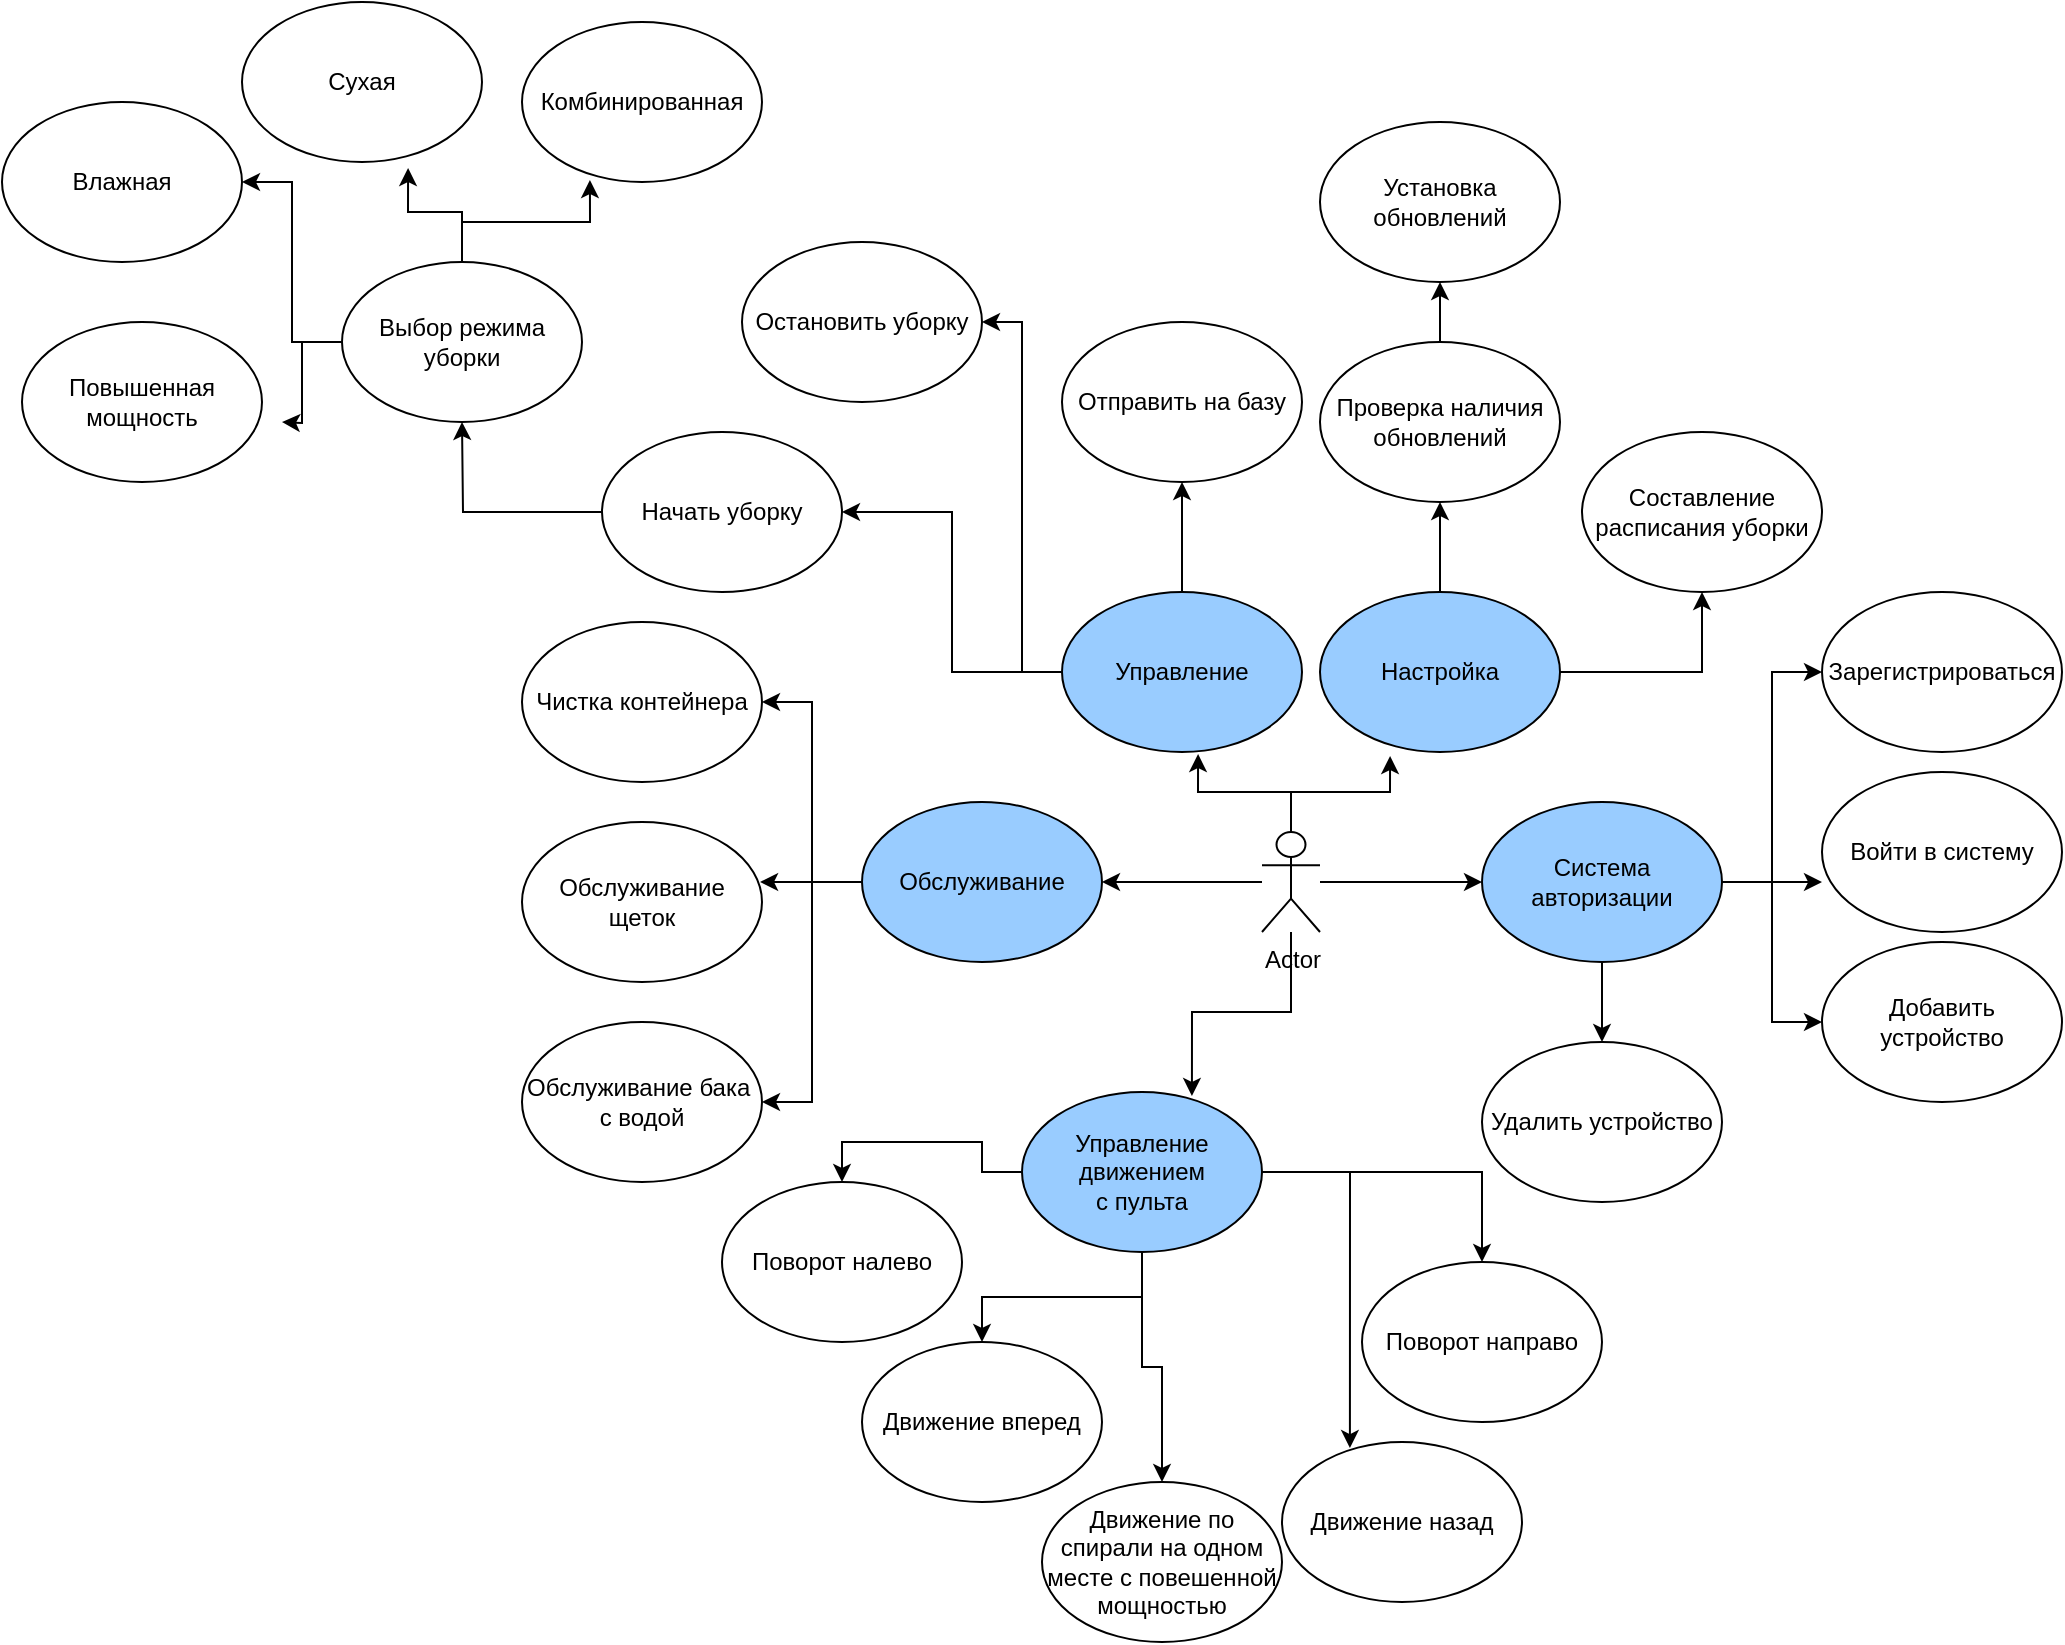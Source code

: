 <mxfile version="21.7.0" type="device">
  <diagram name="Страница — 1" id="1y623O5BNEkvK-RBlUeA">
    <mxGraphModel dx="1899" dy="1616" grid="1" gridSize="10" guides="1" tooltips="1" connect="1" arrows="1" fold="1" page="1" pageScale="1" pageWidth="827" pageHeight="1169" math="0" shadow="0">
      <root>
        <mxCell id="0" />
        <mxCell id="1" parent="0" />
        <mxCell id="G83xwrwfXBNvTgqCgAS6-16" style="edgeStyle=orthogonalEdgeStyle;rounded=0;orthogonalLoop=1;jettySize=auto;html=1;entryX=0.567;entryY=1.013;entryDx=0;entryDy=0;entryPerimeter=0;" edge="1" parent="1" source="G83xwrwfXBNvTgqCgAS6-1" target="G83xwrwfXBNvTgqCgAS6-4">
          <mxGeometry relative="1" as="geometry" />
        </mxCell>
        <mxCell id="G83xwrwfXBNvTgqCgAS6-18" style="edgeStyle=orthogonalEdgeStyle;rounded=0;orthogonalLoop=1;jettySize=auto;html=1;" edge="1" parent="1" source="G83xwrwfXBNvTgqCgAS6-1" target="G83xwrwfXBNvTgqCgAS6-11">
          <mxGeometry relative="1" as="geometry" />
        </mxCell>
        <mxCell id="G83xwrwfXBNvTgqCgAS6-21" style="edgeStyle=orthogonalEdgeStyle;rounded=0;orthogonalLoop=1;jettySize=auto;html=1;entryX=0.708;entryY=0.025;entryDx=0;entryDy=0;entryPerimeter=0;" edge="1" parent="1" source="G83xwrwfXBNvTgqCgAS6-1" target="G83xwrwfXBNvTgqCgAS6-13">
          <mxGeometry relative="1" as="geometry" />
        </mxCell>
        <mxCell id="G83xwrwfXBNvTgqCgAS6-22" style="edgeStyle=orthogonalEdgeStyle;rounded=0;orthogonalLoop=1;jettySize=auto;html=1;entryX=1;entryY=0.5;entryDx=0;entryDy=0;" edge="1" parent="1" source="G83xwrwfXBNvTgqCgAS6-1" target="G83xwrwfXBNvTgqCgAS6-12">
          <mxGeometry relative="1" as="geometry" />
        </mxCell>
        <mxCell id="G83xwrwfXBNvTgqCgAS6-24" style="edgeStyle=orthogonalEdgeStyle;rounded=0;orthogonalLoop=1;jettySize=auto;html=1;entryX=0.292;entryY=1.025;entryDx=0;entryDy=0;entryPerimeter=0;" edge="1" parent="1" source="G83xwrwfXBNvTgqCgAS6-1" target="G83xwrwfXBNvTgqCgAS6-10">
          <mxGeometry relative="1" as="geometry" />
        </mxCell>
        <mxCell id="G83xwrwfXBNvTgqCgAS6-1" value="Actor" style="shape=umlActor;verticalLabelPosition=bottom;verticalAlign=top;html=1;outlineConnect=0;" vertex="1" parent="1">
          <mxGeometry x="380" y="375" width="29" height="50" as="geometry" />
        </mxCell>
        <mxCell id="G83xwrwfXBNvTgqCgAS6-41" style="edgeStyle=orthogonalEdgeStyle;rounded=0;orthogonalLoop=1;jettySize=auto;html=1;entryX=1;entryY=0.5;entryDx=0;entryDy=0;" edge="1" parent="1" source="G83xwrwfXBNvTgqCgAS6-4" target="G83xwrwfXBNvTgqCgAS6-38">
          <mxGeometry relative="1" as="geometry" />
        </mxCell>
        <mxCell id="G83xwrwfXBNvTgqCgAS6-42" style="edgeStyle=orthogonalEdgeStyle;rounded=0;orthogonalLoop=1;jettySize=auto;html=1;" edge="1" parent="1" source="G83xwrwfXBNvTgqCgAS6-4" target="G83xwrwfXBNvTgqCgAS6-40">
          <mxGeometry relative="1" as="geometry" />
        </mxCell>
        <mxCell id="G83xwrwfXBNvTgqCgAS6-43" style="edgeStyle=orthogonalEdgeStyle;rounded=0;orthogonalLoop=1;jettySize=auto;html=1;entryX=1;entryY=0.5;entryDx=0;entryDy=0;" edge="1" parent="1" source="G83xwrwfXBNvTgqCgAS6-4" target="G83xwrwfXBNvTgqCgAS6-39">
          <mxGeometry relative="1" as="geometry" />
        </mxCell>
        <mxCell id="G83xwrwfXBNvTgqCgAS6-4" value="Управление" style="ellipse;whiteSpace=wrap;html=1;fillColor=#99CCFF;" vertex="1" parent="1">
          <mxGeometry x="280" y="255" width="120" height="80" as="geometry" />
        </mxCell>
        <mxCell id="G83xwrwfXBNvTgqCgAS6-34" style="edgeStyle=orthogonalEdgeStyle;rounded=0;orthogonalLoop=1;jettySize=auto;html=1;" edge="1" parent="1" source="G83xwrwfXBNvTgqCgAS6-10">
          <mxGeometry relative="1" as="geometry">
            <mxPoint x="469" y="210" as="targetPoint" />
          </mxGeometry>
        </mxCell>
        <mxCell id="G83xwrwfXBNvTgqCgAS6-37" style="edgeStyle=orthogonalEdgeStyle;rounded=0;orthogonalLoop=1;jettySize=auto;html=1;entryX=0.5;entryY=1;entryDx=0;entryDy=0;" edge="1" parent="1" source="G83xwrwfXBNvTgqCgAS6-10" target="G83xwrwfXBNvTgqCgAS6-32">
          <mxGeometry relative="1" as="geometry" />
        </mxCell>
        <mxCell id="G83xwrwfXBNvTgqCgAS6-10" value="Настройка" style="ellipse;whiteSpace=wrap;html=1;fillColor=#99CCFF;" vertex="1" parent="1">
          <mxGeometry x="409" y="255" width="120" height="80" as="geometry" />
        </mxCell>
        <mxCell id="G83xwrwfXBNvTgqCgAS6-48" style="edgeStyle=orthogonalEdgeStyle;rounded=0;orthogonalLoop=1;jettySize=auto;html=1;entryX=0;entryY=0.5;entryDx=0;entryDy=0;" edge="1" parent="1" source="G83xwrwfXBNvTgqCgAS6-11" target="G83xwrwfXBNvTgqCgAS6-44">
          <mxGeometry relative="1" as="geometry" />
        </mxCell>
        <mxCell id="G83xwrwfXBNvTgqCgAS6-49" style="edgeStyle=orthogonalEdgeStyle;rounded=0;orthogonalLoop=1;jettySize=auto;html=1;entryX=0;entryY=0.688;entryDx=0;entryDy=0;entryPerimeter=0;" edge="1" parent="1" source="G83xwrwfXBNvTgqCgAS6-11" target="G83xwrwfXBNvTgqCgAS6-45">
          <mxGeometry relative="1" as="geometry" />
        </mxCell>
        <mxCell id="G83xwrwfXBNvTgqCgAS6-50" style="edgeStyle=orthogonalEdgeStyle;rounded=0;orthogonalLoop=1;jettySize=auto;html=1;" edge="1" parent="1" source="G83xwrwfXBNvTgqCgAS6-11" target="G83xwrwfXBNvTgqCgAS6-46">
          <mxGeometry relative="1" as="geometry" />
        </mxCell>
        <mxCell id="G83xwrwfXBNvTgqCgAS6-52" style="edgeStyle=orthogonalEdgeStyle;rounded=0;orthogonalLoop=1;jettySize=auto;html=1;" edge="1" parent="1" source="G83xwrwfXBNvTgqCgAS6-11" target="G83xwrwfXBNvTgqCgAS6-47">
          <mxGeometry relative="1" as="geometry" />
        </mxCell>
        <mxCell id="G83xwrwfXBNvTgqCgAS6-11" value="Система авторизации" style="ellipse;whiteSpace=wrap;html=1;fillColor=#99CCFF;" vertex="1" parent="1">
          <mxGeometry x="490" y="360" width="120" height="80" as="geometry" />
        </mxCell>
        <mxCell id="G83xwrwfXBNvTgqCgAS6-28" style="edgeStyle=orthogonalEdgeStyle;rounded=0;orthogonalLoop=1;jettySize=auto;html=1;entryX=1;entryY=0.5;entryDx=0;entryDy=0;" edge="1" parent="1" source="G83xwrwfXBNvTgqCgAS6-12" target="G83xwrwfXBNvTgqCgAS6-25">
          <mxGeometry relative="1" as="geometry" />
        </mxCell>
        <mxCell id="G83xwrwfXBNvTgqCgAS6-29" style="edgeStyle=orthogonalEdgeStyle;rounded=0;orthogonalLoop=1;jettySize=auto;html=1;entryX=0.992;entryY=0.375;entryDx=0;entryDy=0;entryPerimeter=0;" edge="1" parent="1" source="G83xwrwfXBNvTgqCgAS6-12" target="G83xwrwfXBNvTgqCgAS6-26">
          <mxGeometry relative="1" as="geometry" />
        </mxCell>
        <mxCell id="G83xwrwfXBNvTgqCgAS6-30" style="edgeStyle=orthogonalEdgeStyle;rounded=0;orthogonalLoop=1;jettySize=auto;html=1;entryX=1;entryY=0.5;entryDx=0;entryDy=0;" edge="1" parent="1" source="G83xwrwfXBNvTgqCgAS6-12" target="G83xwrwfXBNvTgqCgAS6-27">
          <mxGeometry relative="1" as="geometry" />
        </mxCell>
        <mxCell id="G83xwrwfXBNvTgqCgAS6-12" value="Обслуживание" style="ellipse;whiteSpace=wrap;html=1;fillColor=#99CCFF;" vertex="1" parent="1">
          <mxGeometry x="180" y="360" width="120" height="80" as="geometry" />
        </mxCell>
        <mxCell id="G83xwrwfXBNvTgqCgAS6-68" style="edgeStyle=orthogonalEdgeStyle;rounded=0;orthogonalLoop=1;jettySize=auto;html=1;entryX=0.5;entryY=0;entryDx=0;entryDy=0;" edge="1" parent="1" source="G83xwrwfXBNvTgqCgAS6-13" target="G83xwrwfXBNvTgqCgAS6-63">
          <mxGeometry relative="1" as="geometry" />
        </mxCell>
        <mxCell id="G83xwrwfXBNvTgqCgAS6-69" style="edgeStyle=orthogonalEdgeStyle;rounded=0;orthogonalLoop=1;jettySize=auto;html=1;" edge="1" parent="1" source="G83xwrwfXBNvTgqCgAS6-13" target="G83xwrwfXBNvTgqCgAS6-65">
          <mxGeometry relative="1" as="geometry" />
        </mxCell>
        <mxCell id="G83xwrwfXBNvTgqCgAS6-70" style="edgeStyle=orthogonalEdgeStyle;rounded=0;orthogonalLoop=1;jettySize=auto;html=1;entryX=0.283;entryY=0.038;entryDx=0;entryDy=0;entryPerimeter=0;" edge="1" parent="1" source="G83xwrwfXBNvTgqCgAS6-13" target="G83xwrwfXBNvTgqCgAS6-66">
          <mxGeometry relative="1" as="geometry" />
        </mxCell>
        <mxCell id="G83xwrwfXBNvTgqCgAS6-71" style="edgeStyle=orthogonalEdgeStyle;rounded=0;orthogonalLoop=1;jettySize=auto;html=1;" edge="1" parent="1" source="G83xwrwfXBNvTgqCgAS6-13" target="G83xwrwfXBNvTgqCgAS6-67">
          <mxGeometry relative="1" as="geometry" />
        </mxCell>
        <mxCell id="G83xwrwfXBNvTgqCgAS6-72" style="edgeStyle=orthogonalEdgeStyle;rounded=0;orthogonalLoop=1;jettySize=auto;html=1;" edge="1" parent="1" source="G83xwrwfXBNvTgqCgAS6-13" target="G83xwrwfXBNvTgqCgAS6-64">
          <mxGeometry relative="1" as="geometry" />
        </mxCell>
        <mxCell id="G83xwrwfXBNvTgqCgAS6-13" value="Управление движением&lt;br&gt;с пульта" style="ellipse;whiteSpace=wrap;html=1;fillColor=#99CCFF;" vertex="1" parent="1">
          <mxGeometry x="260" y="505" width="120" height="80" as="geometry" />
        </mxCell>
        <mxCell id="G83xwrwfXBNvTgqCgAS6-25" value="Чистка контейнера" style="ellipse;whiteSpace=wrap;html=1;" vertex="1" parent="1">
          <mxGeometry x="10" y="270" width="120" height="80" as="geometry" />
        </mxCell>
        <mxCell id="G83xwrwfXBNvTgqCgAS6-26" value="Обслуживание щеток" style="ellipse;whiteSpace=wrap;html=1;" vertex="1" parent="1">
          <mxGeometry x="10" y="370" width="120" height="80" as="geometry" />
        </mxCell>
        <mxCell id="G83xwrwfXBNvTgqCgAS6-27" value="Обслуживание бака&amp;nbsp; с водой" style="ellipse;whiteSpace=wrap;html=1;" vertex="1" parent="1">
          <mxGeometry x="10" y="470" width="120" height="80" as="geometry" />
        </mxCell>
        <mxCell id="G83xwrwfXBNvTgqCgAS6-36" style="edgeStyle=orthogonalEdgeStyle;rounded=0;orthogonalLoop=1;jettySize=auto;html=1;entryX=0.5;entryY=1;entryDx=0;entryDy=0;" edge="1" parent="1" source="G83xwrwfXBNvTgqCgAS6-31" target="G83xwrwfXBNvTgqCgAS6-33">
          <mxGeometry relative="1" as="geometry" />
        </mxCell>
        <mxCell id="G83xwrwfXBNvTgqCgAS6-31" value="Проверка наличия обновлений" style="ellipse;whiteSpace=wrap;html=1;" vertex="1" parent="1">
          <mxGeometry x="409" y="130" width="120" height="80" as="geometry" />
        </mxCell>
        <mxCell id="G83xwrwfXBNvTgqCgAS6-32" value="Составление расписания уборки" style="ellipse;whiteSpace=wrap;html=1;" vertex="1" parent="1">
          <mxGeometry x="540" y="175" width="120" height="80" as="geometry" />
        </mxCell>
        <mxCell id="G83xwrwfXBNvTgqCgAS6-33" value="Установка обновлений" style="ellipse;whiteSpace=wrap;html=1;" vertex="1" parent="1">
          <mxGeometry x="409" y="20" width="120" height="80" as="geometry" />
        </mxCell>
        <mxCell id="G83xwrwfXBNvTgqCgAS6-54" style="edgeStyle=orthogonalEdgeStyle;rounded=0;orthogonalLoop=1;jettySize=auto;html=1;" edge="1" parent="1" source="G83xwrwfXBNvTgqCgAS6-38">
          <mxGeometry relative="1" as="geometry">
            <mxPoint x="-20" y="170" as="targetPoint" />
          </mxGeometry>
        </mxCell>
        <mxCell id="G83xwrwfXBNvTgqCgAS6-38" value="Начать уборку" style="ellipse;whiteSpace=wrap;html=1;" vertex="1" parent="1">
          <mxGeometry x="50" y="175" width="120" height="80" as="geometry" />
        </mxCell>
        <mxCell id="G83xwrwfXBNvTgqCgAS6-39" value="Остановить уборку" style="ellipse;whiteSpace=wrap;html=1;" vertex="1" parent="1">
          <mxGeometry x="120" y="80" width="120" height="80" as="geometry" />
        </mxCell>
        <mxCell id="G83xwrwfXBNvTgqCgAS6-40" value="Отправить на базу" style="ellipse;whiteSpace=wrap;html=1;" vertex="1" parent="1">
          <mxGeometry x="280" y="120" width="120" height="80" as="geometry" />
        </mxCell>
        <mxCell id="G83xwrwfXBNvTgqCgAS6-44" value="Зарегистрироваться" style="ellipse;whiteSpace=wrap;html=1;" vertex="1" parent="1">
          <mxGeometry x="660" y="255" width="120" height="80" as="geometry" />
        </mxCell>
        <mxCell id="G83xwrwfXBNvTgqCgAS6-45" value="Войти в систему" style="ellipse;whiteSpace=wrap;html=1;" vertex="1" parent="1">
          <mxGeometry x="660" y="345" width="120" height="80" as="geometry" />
        </mxCell>
        <mxCell id="G83xwrwfXBNvTgqCgAS6-46" value="Добавить устройство" style="ellipse;whiteSpace=wrap;html=1;" vertex="1" parent="1">
          <mxGeometry x="660" y="430" width="120" height="80" as="geometry" />
        </mxCell>
        <mxCell id="G83xwrwfXBNvTgqCgAS6-47" value="Удалить устройство" style="ellipse;whiteSpace=wrap;html=1;" vertex="1" parent="1">
          <mxGeometry x="490" y="480" width="120" height="80" as="geometry" />
        </mxCell>
        <mxCell id="G83xwrwfXBNvTgqCgAS6-59" style="edgeStyle=orthogonalEdgeStyle;rounded=0;orthogonalLoop=1;jettySize=auto;html=1;entryX=0.692;entryY=1.038;entryDx=0;entryDy=0;entryPerimeter=0;" edge="1" parent="1" source="G83xwrwfXBNvTgqCgAS6-53" target="G83xwrwfXBNvTgqCgAS6-56">
          <mxGeometry relative="1" as="geometry" />
        </mxCell>
        <mxCell id="G83xwrwfXBNvTgqCgAS6-60" style="edgeStyle=orthogonalEdgeStyle;rounded=0;orthogonalLoop=1;jettySize=auto;html=1;entryX=0.283;entryY=0.988;entryDx=0;entryDy=0;entryPerimeter=0;" edge="1" parent="1" source="G83xwrwfXBNvTgqCgAS6-53" target="G83xwrwfXBNvTgqCgAS6-57">
          <mxGeometry relative="1" as="geometry" />
        </mxCell>
        <mxCell id="G83xwrwfXBNvTgqCgAS6-61" style="edgeStyle=orthogonalEdgeStyle;rounded=0;orthogonalLoop=1;jettySize=auto;html=1;" edge="1" parent="1" source="G83xwrwfXBNvTgqCgAS6-53" target="G83xwrwfXBNvTgqCgAS6-55">
          <mxGeometry relative="1" as="geometry" />
        </mxCell>
        <mxCell id="G83xwrwfXBNvTgqCgAS6-62" style="edgeStyle=orthogonalEdgeStyle;rounded=0;orthogonalLoop=1;jettySize=auto;html=1;" edge="1" parent="1" source="G83xwrwfXBNvTgqCgAS6-53">
          <mxGeometry relative="1" as="geometry">
            <mxPoint x="-110" y="170" as="targetPoint" />
          </mxGeometry>
        </mxCell>
        <mxCell id="G83xwrwfXBNvTgqCgAS6-53" value="Выбор режима уборки" style="ellipse;whiteSpace=wrap;html=1;" vertex="1" parent="1">
          <mxGeometry x="-80" y="90" width="120" height="80" as="geometry" />
        </mxCell>
        <mxCell id="G83xwrwfXBNvTgqCgAS6-55" value="Влажная" style="ellipse;whiteSpace=wrap;html=1;" vertex="1" parent="1">
          <mxGeometry x="-250" y="10" width="120" height="80" as="geometry" />
        </mxCell>
        <mxCell id="G83xwrwfXBNvTgqCgAS6-56" value="Сухая" style="ellipse;whiteSpace=wrap;html=1;" vertex="1" parent="1">
          <mxGeometry x="-130" y="-40" width="120" height="80" as="geometry" />
        </mxCell>
        <mxCell id="G83xwrwfXBNvTgqCgAS6-57" value="Комбинированная" style="ellipse;whiteSpace=wrap;html=1;" vertex="1" parent="1">
          <mxGeometry x="10" y="-30" width="120" height="80" as="geometry" />
        </mxCell>
        <mxCell id="G83xwrwfXBNvTgqCgAS6-58" value="Повышенная мощность" style="ellipse;whiteSpace=wrap;html=1;" vertex="1" parent="1">
          <mxGeometry x="-240" y="120" width="120" height="80" as="geometry" />
        </mxCell>
        <mxCell id="G83xwrwfXBNvTgqCgAS6-63" value="Поворот налево" style="ellipse;whiteSpace=wrap;html=1;" vertex="1" parent="1">
          <mxGeometry x="110" y="550" width="120" height="80" as="geometry" />
        </mxCell>
        <mxCell id="G83xwrwfXBNvTgqCgAS6-64" value="Движение вперед" style="ellipse;whiteSpace=wrap;html=1;" vertex="1" parent="1">
          <mxGeometry x="180" y="630" width="120" height="80" as="geometry" />
        </mxCell>
        <mxCell id="G83xwrwfXBNvTgqCgAS6-65" value="Поворот направо" style="ellipse;whiteSpace=wrap;html=1;" vertex="1" parent="1">
          <mxGeometry x="430" y="590" width="120" height="80" as="geometry" />
        </mxCell>
        <mxCell id="G83xwrwfXBNvTgqCgAS6-66" value="Движение назад" style="ellipse;whiteSpace=wrap;html=1;" vertex="1" parent="1">
          <mxGeometry x="390" y="680" width="120" height="80" as="geometry" />
        </mxCell>
        <mxCell id="G83xwrwfXBNvTgqCgAS6-67" value="Движение по спирали на одном месте с повешенной мощностью" style="ellipse;whiteSpace=wrap;html=1;" vertex="1" parent="1">
          <mxGeometry x="270" y="700" width="120" height="80" as="geometry" />
        </mxCell>
      </root>
    </mxGraphModel>
  </diagram>
</mxfile>
